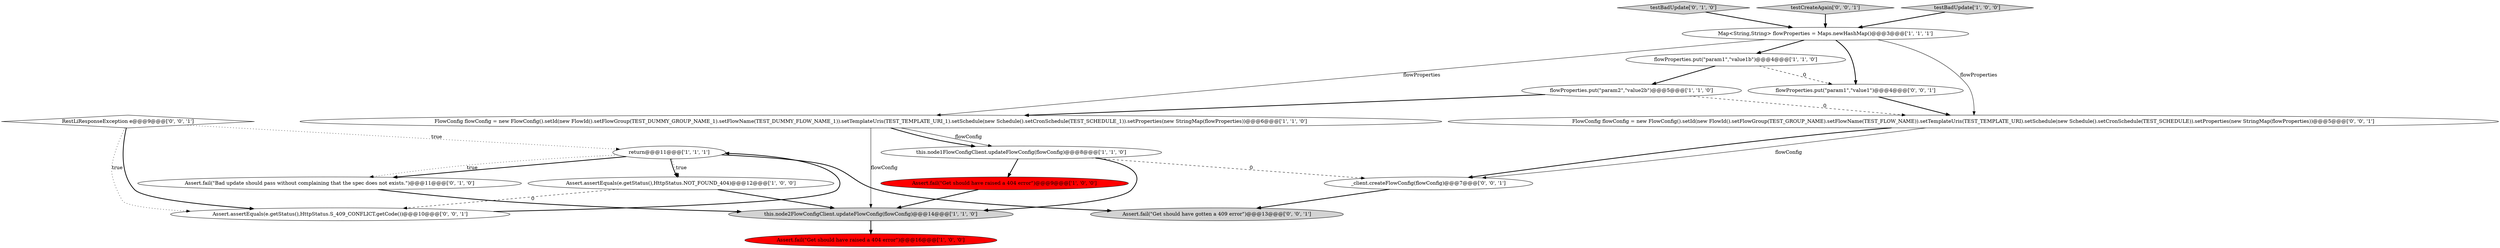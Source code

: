 digraph {
6 [style = filled, label = "Assert.fail(\"Get should have raised a 404 error\")@@@16@@@['1', '0', '0']", fillcolor = red, shape = ellipse image = "AAA1AAABBB1BBB"];
2 [style = filled, label = "return@@@11@@@['1', '1', '1']", fillcolor = white, shape = ellipse image = "AAA0AAABBB1BBB"];
7 [style = filled, label = "Map<String,String> flowProperties = Maps.newHashMap()@@@3@@@['1', '1', '1']", fillcolor = white, shape = ellipse image = "AAA0AAABBB1BBB"];
12 [style = filled, label = "Assert.fail(\"Bad update should pass without complaining that the spec does not exists.\")@@@11@@@['0', '1', '0']", fillcolor = white, shape = ellipse image = "AAA0AAABBB2BBB"];
11 [style = filled, label = "testBadUpdate['0', '1', '0']", fillcolor = lightgray, shape = diamond image = "AAA0AAABBB2BBB"];
16 [style = filled, label = "FlowConfig flowConfig = new FlowConfig().setId(new FlowId().setFlowGroup(TEST_GROUP_NAME).setFlowName(TEST_FLOW_NAME)).setTemplateUris(TEST_TEMPLATE_URI).setSchedule(new Schedule().setCronSchedule(TEST_SCHEDULE)).setProperties(new StringMap(flowProperties))@@@5@@@['0', '0', '1']", fillcolor = white, shape = ellipse image = "AAA0AAABBB3BBB"];
19 [style = filled, label = "_client.createFlowConfig(flowConfig)@@@7@@@['0', '0', '1']", fillcolor = white, shape = ellipse image = "AAA0AAABBB3BBB"];
9 [style = filled, label = "FlowConfig flowConfig = new FlowConfig().setId(new FlowId().setFlowGroup(TEST_DUMMY_GROUP_NAME_1).setFlowName(TEST_DUMMY_FLOW_NAME_1)).setTemplateUris(TEST_TEMPLATE_URI_1).setSchedule(new Schedule().setCronSchedule(TEST_SCHEDULE_1)).setProperties(new StringMap(flowProperties))@@@6@@@['1', '1', '0']", fillcolor = white, shape = ellipse image = "AAA0AAABBB1BBB"];
3 [style = filled, label = "Assert.assertEquals(e.getStatus(),HttpStatus.NOT_FOUND_404)@@@12@@@['1', '0', '0']", fillcolor = white, shape = ellipse image = "AAA0AAABBB1BBB"];
17 [style = filled, label = "flowProperties.put(\"param1\",\"value1\")@@@4@@@['0', '0', '1']", fillcolor = white, shape = ellipse image = "AAA0AAABBB3BBB"];
14 [style = filled, label = "testCreateAgain['0', '0', '1']", fillcolor = lightgray, shape = diamond image = "AAA0AAABBB3BBB"];
15 [style = filled, label = "RestLiResponseException e@@@9@@@['0', '0', '1']", fillcolor = white, shape = diamond image = "AAA0AAABBB3BBB"];
5 [style = filled, label = "flowProperties.put(\"param2\",\"value2b\")@@@5@@@['1', '1', '0']", fillcolor = white, shape = ellipse image = "AAA0AAABBB1BBB"];
10 [style = filled, label = "this.node2FlowConfigClient.updateFlowConfig(flowConfig)@@@14@@@['1', '1', '0']", fillcolor = lightgray, shape = ellipse image = "AAA0AAABBB1BBB"];
13 [style = filled, label = "Assert.fail(\"Get should have gotten a 409 error\")@@@13@@@['0', '0', '1']", fillcolor = lightgray, shape = ellipse image = "AAA0AAABBB3BBB"];
18 [style = filled, label = "Assert.assertEquals(e.getStatus(),HttpStatus.S_409_CONFLICT.getCode())@@@10@@@['0', '0', '1']", fillcolor = white, shape = ellipse image = "AAA0AAABBB3BBB"];
0 [style = filled, label = "flowProperties.put(\"param1\",\"value1b\")@@@4@@@['1', '1', '0']", fillcolor = white, shape = ellipse image = "AAA0AAABBB1BBB"];
8 [style = filled, label = "Assert.fail(\"Get should have raised a 404 error\")@@@9@@@['1', '0', '0']", fillcolor = red, shape = ellipse image = "AAA1AAABBB1BBB"];
4 [style = filled, label = "testBadUpdate['1', '0', '0']", fillcolor = lightgray, shape = diamond image = "AAA0AAABBB1BBB"];
1 [style = filled, label = "this.node1FlowConfigClient.updateFlowConfig(flowConfig)@@@8@@@['1', '1', '0']", fillcolor = white, shape = ellipse image = "AAA0AAABBB1BBB"];
2->3 [style = dotted, label="true"];
8->10 [style = bold, label=""];
1->8 [style = bold, label=""];
7->17 [style = bold, label=""];
5->9 [style = bold, label=""];
15->2 [style = dotted, label="true"];
2->3 [style = bold, label=""];
3->18 [style = dashed, label="0"];
15->18 [style = dotted, label="true"];
1->19 [style = dashed, label="0"];
7->0 [style = bold, label=""];
7->16 [style = solid, label="flowProperties"];
18->2 [style = bold, label=""];
16->19 [style = bold, label=""];
7->9 [style = solid, label="flowProperties"];
0->17 [style = dashed, label="0"];
15->18 [style = bold, label=""];
10->6 [style = bold, label=""];
4->7 [style = bold, label=""];
2->12 [style = bold, label=""];
14->7 [style = bold, label=""];
2->13 [style = bold, label=""];
5->16 [style = dashed, label="0"];
3->10 [style = bold, label=""];
12->10 [style = bold, label=""];
19->13 [style = bold, label=""];
9->1 [style = solid, label="flowConfig"];
2->12 [style = dotted, label="true"];
9->10 [style = solid, label="flowConfig"];
9->1 [style = bold, label=""];
16->19 [style = solid, label="flowConfig"];
1->10 [style = bold, label=""];
11->7 [style = bold, label=""];
17->16 [style = bold, label=""];
0->5 [style = bold, label=""];
}
